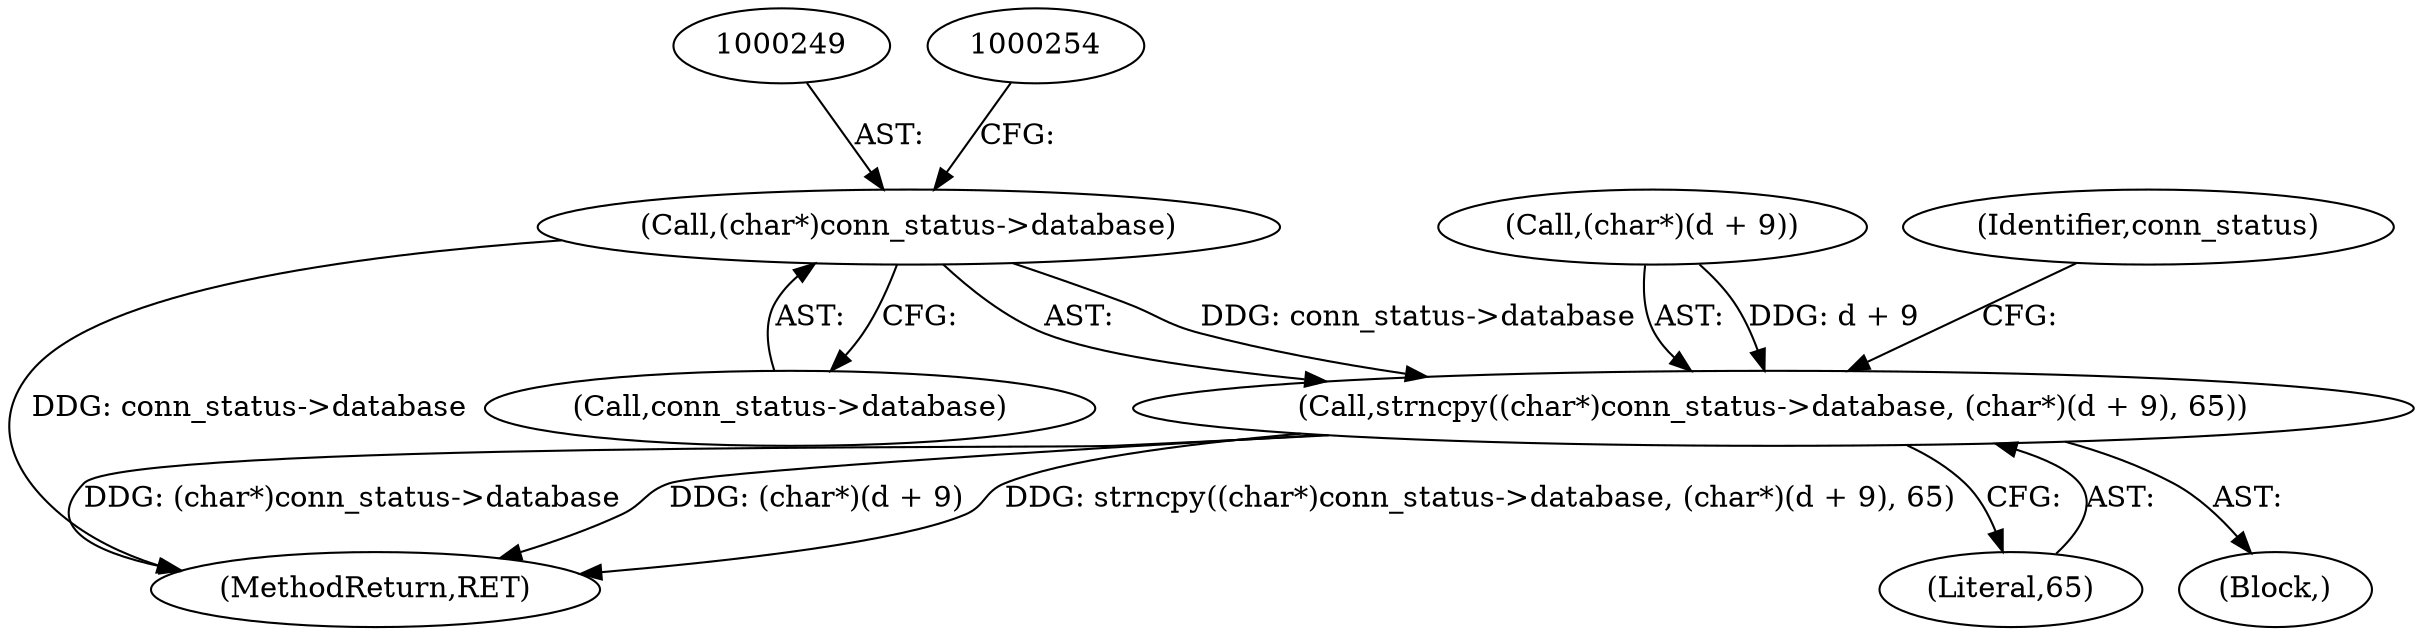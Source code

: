 digraph "0_ettercap_e3abe7d7585ecc420a7cab73313216613aadad5a@pointer" {
"1000248" [label="(Call,(char*)conn_status->database)"];
"1000247" [label="(Call,strncpy((char*)conn_status->database, (char*)(d + 9), 65))"];
"1000248" [label="(Call,(char*)conn_status->database)"];
"1000258" [label="(Literal,65)"];
"1000253" [label="(Call,(char*)(d + 9))"];
"1000247" [label="(Call,strncpy((char*)conn_status->database, (char*)(d + 9), 65))"];
"1000572" [label="(MethodReturn,RET)"];
"1000202" [label="(Block,)"];
"1000250" [label="(Call,conn_status->database)"];
"1000262" [label="(Identifier,conn_status)"];
"1000248" -> "1000247"  [label="AST: "];
"1000248" -> "1000250"  [label="CFG: "];
"1000249" -> "1000248"  [label="AST: "];
"1000250" -> "1000248"  [label="AST: "];
"1000254" -> "1000248"  [label="CFG: "];
"1000248" -> "1000572"  [label="DDG: conn_status->database"];
"1000248" -> "1000247"  [label="DDG: conn_status->database"];
"1000247" -> "1000202"  [label="AST: "];
"1000247" -> "1000258"  [label="CFG: "];
"1000253" -> "1000247"  [label="AST: "];
"1000258" -> "1000247"  [label="AST: "];
"1000262" -> "1000247"  [label="CFG: "];
"1000247" -> "1000572"  [label="DDG: (char*)conn_status->database"];
"1000247" -> "1000572"  [label="DDG: (char*)(d + 9)"];
"1000247" -> "1000572"  [label="DDG: strncpy((char*)conn_status->database, (char*)(d + 9), 65)"];
"1000253" -> "1000247"  [label="DDG: d + 9"];
}
